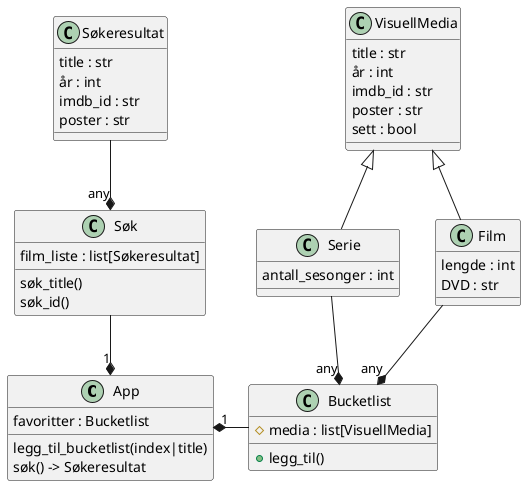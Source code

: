 @startuml Argsflix
class App{
    favoritter : Bucketlist
    legg_til_bucketlist(index|title)
    søk() -> Søkeresultat
}
class VisuellMedia{
    title : str
    år : int
    imdb_id : str
    poster : str
    sett : bool
}

class Film{
    lengde : int
    DVD : str
}

class Serie{
    antall_sesonger : int
}
class Bucketlist{
    #media : list[VisuellMedia]
    +legg_til()
}

class Søkeresultat{
    title : str
    år : int
    imdb_id : str
    poster : str
}

class Søk{
    film_liste : list[Søkeresultat]
    søk_title()
    søk_id()
}

VisuellMedia <|-down- Film
VisuellMedia <|-down- Serie
Bucketlist "any" *-up- Film
Bucketlist "any" *-up- Serie
App "1" *-up- Søk
Søk "any" *-up- Søkeresultat
App "1" *-right- Bucketlist
@enduml